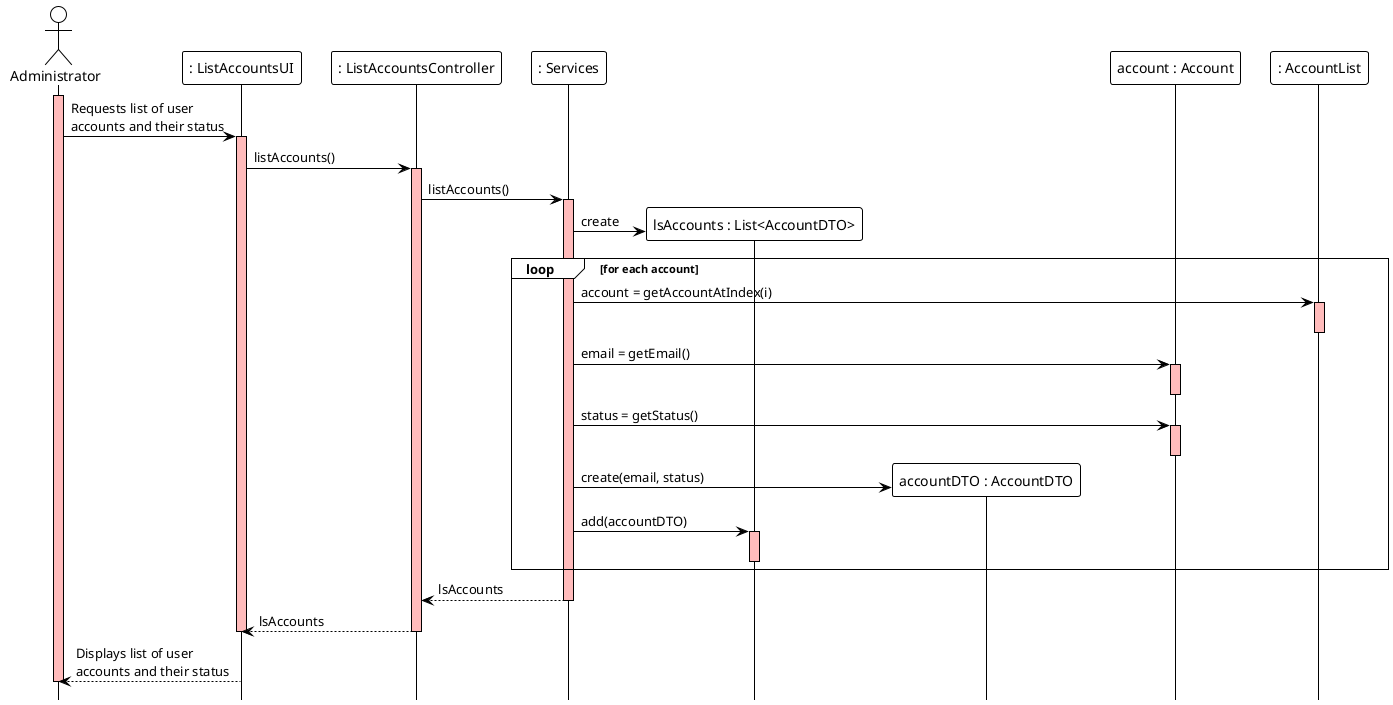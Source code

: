@startuml
!theme plain
hide footbox

actor Administrator as Administrator
participant ": ListAccountsUI" as UI
participant ": ListAccountsController" as Controller
participant ": Services" as Services
participant "lsAccounts : List<AccountDTO>" as DTOList
participant "accountDTO : AccountDTO" as DTO
participant "account : Account" as account

participant ": AccountList" as AccountList

activate Administrator #FFBBBB
Administrator ->  UI: Requests list of user\naccounts and their status

activate UI #FFBBBB
UI -> Controller: listAccounts()

activate Controller #FFBBBB
Controller -> Services: listAccounts()

activate Services #FFBBBB
Services -> DTOList ** : create

loop for each account
Services -> AccountList : account = getAccountAtIndex(i)
activate AccountList #FFBBBB
deactivate AccountList
Services -> account : email = getEmail()
activate account #FFBBBB
deactivate account
Services -> account : status = getStatus()
activate account #FFBBBB
deactivate account

Services -> DTO ** : create(email, status)

Services -> DTOList : add(accountDTO)
activate DTOList #FFBBBB
deactivate DTOList
end

Services --> Controller : lsAccounts
deactivate Services

Controller --> UI : lsAccounts
deactivate Controller
deactivate UI

UI --> Administrator: Displays list of user\naccounts and their status
deactivate Administrator #FFBBBB
@enduml